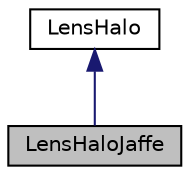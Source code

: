 digraph "LensHaloJaffe"
{
 // LATEX_PDF_SIZE
  edge [fontname="Helvetica",fontsize="10",labelfontname="Helvetica",labelfontsize="10"];
  node [fontname="Helvetica",fontsize="10",shape=record];
  Node0 [label="LensHaloJaffe",height=0.2,width=0.4,color="black", fillcolor="grey75", style="filled", fontcolor="black",tooltip="A class for calculating the deflection, kappa and gamma caused by a collection of halos with truncate..."];
  Node1 -> Node0 [dir="back",color="midnightblue",fontsize="10",style="solid",fontname="Helvetica"];
  Node1 [label="LensHalo",height=0.2,width=0.4,color="black", fillcolor="white", style="filled",URL="$class_lens_halo.html",tooltip="A base class for all types of lensing \"halos\" which are any mass distribution that cause lensing."];
}

